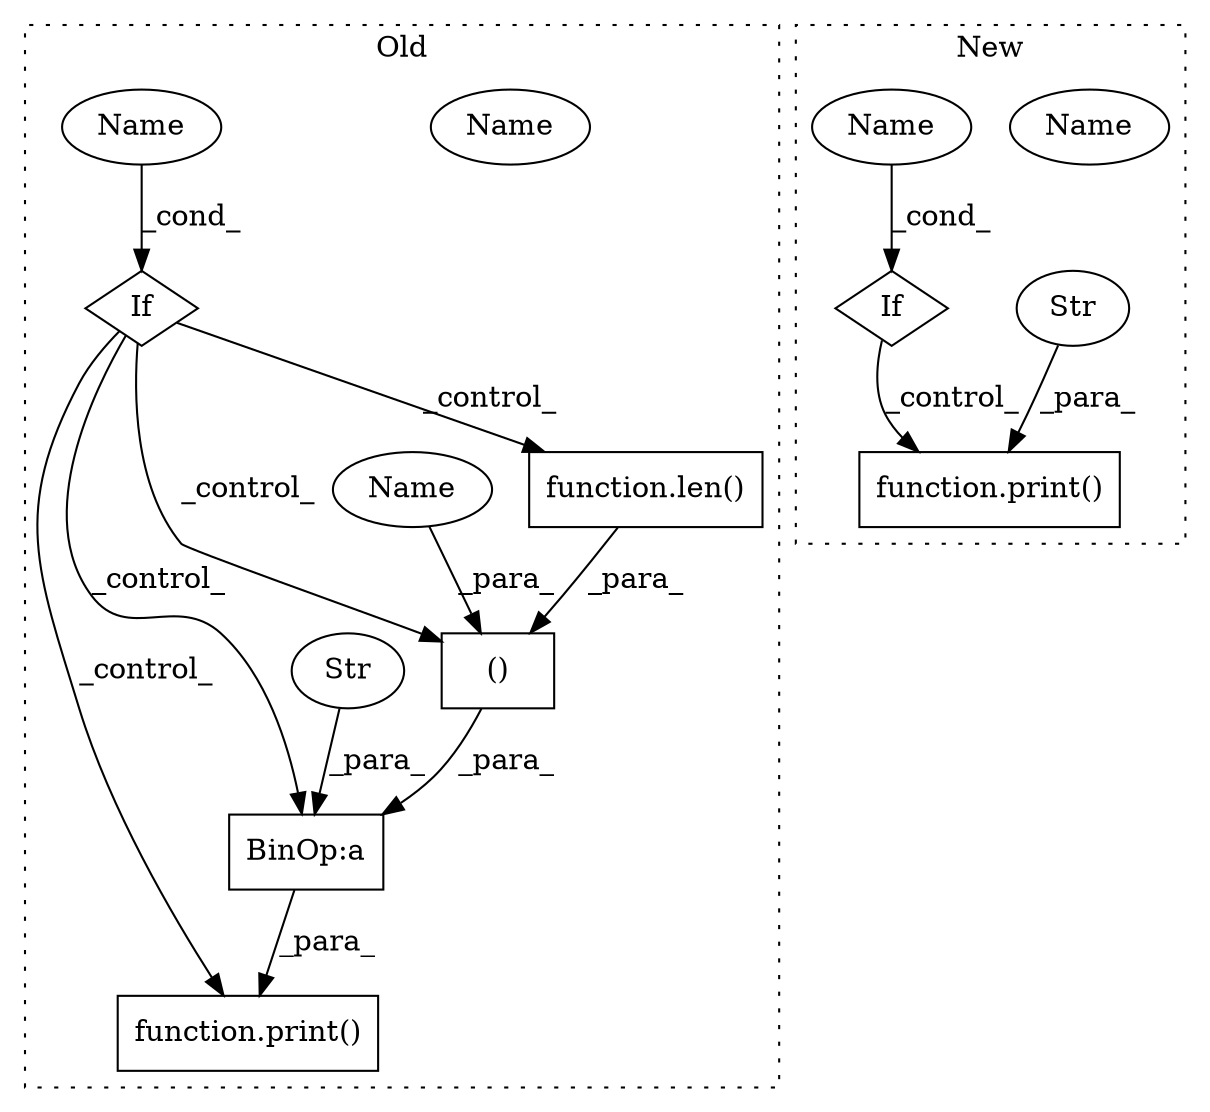 digraph G {
subgraph cluster0 {
1 [label="function.len()" a="75" s="5028,5035" l="4,1" shape="box"];
4 [label="function.print()" a="75" s="4906,5037" l="6,1" shape="box"];
5 [label="BinOp:a" a="82" s="5021" l="3" shape="box"];
6 [label="()" a="54" s="5026" l="10" shape="box"];
7 [label="Str" a="66" s="4912" l="109" shape="ellipse"];
8 [label="If" a="96" s="4892" l="3" shape="diamond"];
11 [label="Name" a="87" s="4895" l="1" shape="ellipse"];
12 [label="Name" a="87" s="4895" l="1" shape="ellipse"];
13 [label="Name" a="87" s="5025" l="1" shape="ellipse"];
label = "Old";
style="dotted";
}
subgraph cluster1 {
2 [label="function.print()" a="75" s="5097,5202" l="6,1" shape="box"];
3 [label="Str" a="66" s="5103" l="99" shape="ellipse"];
9 [label="If" a="96" s="5083" l="3" shape="diamond"];
10 [label="Name" a="87" s="5086" l="1" shape="ellipse"];
14 [label="Name" a="87" s="5086" l="1" shape="ellipse"];
label = "New";
style="dotted";
}
1 -> 6 [label="_para_"];
3 -> 2 [label="_para_"];
5 -> 4 [label="_para_"];
6 -> 5 [label="_para_"];
7 -> 5 [label="_para_"];
8 -> 4 [label="_control_"];
8 -> 1 [label="_control_"];
8 -> 6 [label="_control_"];
8 -> 5 [label="_control_"];
9 -> 2 [label="_control_"];
12 -> 8 [label="_cond_"];
13 -> 6 [label="_para_"];
14 -> 9 [label="_cond_"];
}
